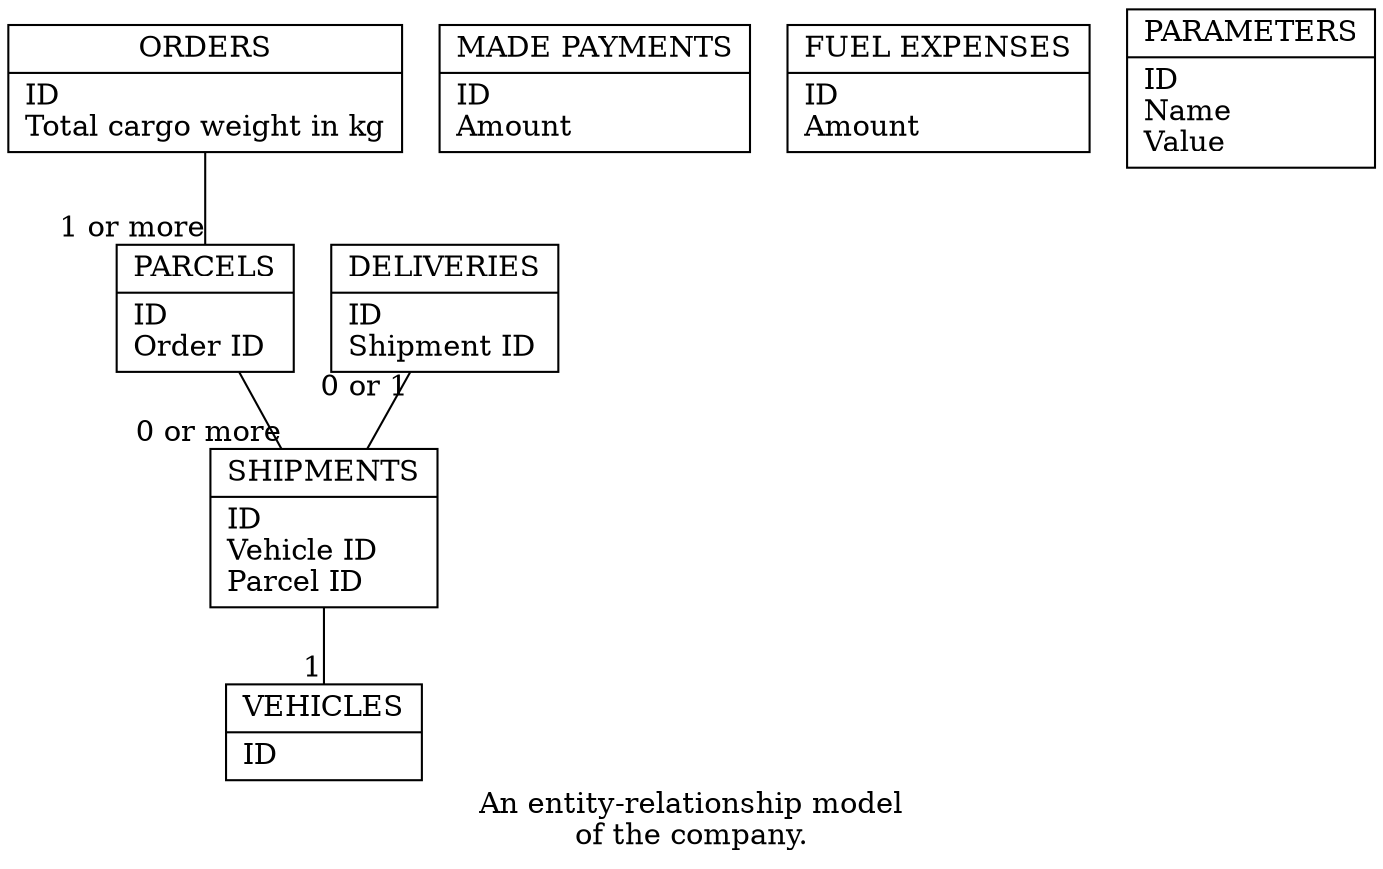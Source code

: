 digraph
{
    label = "An entity-relationship model\nof the company."

    node
        [ shape = "record" ]
    edge
        [ arrowhead = "none" ]

    orders
        [ label = "{ORDERS|ID\lTotal cargo weight in kg\l}" ]

    vehicles
        [ label = "{VEHICLES|ID\l}" ]

    made_payments
        [ label = "{MADE PAYMENTS|ID\lAmount\l}" ]

    fuel_expenses
        [ label = "{FUEL EXPENSES|ID\lAmount\l}" ]

    deliveries
        [ label = "{DELIVERIES|ID\lShipment ID\l}" ]
    deliveries -> shipments
        [ taillabel = "0 or 1" ]

    shipments
        [ label = "{SHIPMENTS|ID\lVehicle ID\lParcel ID\l}" ]
    shipments -> vehicles
        [ headlabel = "1" ]
    parcels -> shipments
        [ headlabel = "0 or more" ]

    parcels
        [ label = "{PARCELS|ID\lOrder ID\l}" ]
    orders -> parcels
        [ headlabel = "1 or more" ]

    parameters
        [ label = "{PARAMETERS|ID\lName\lValue\l}" ]
}
